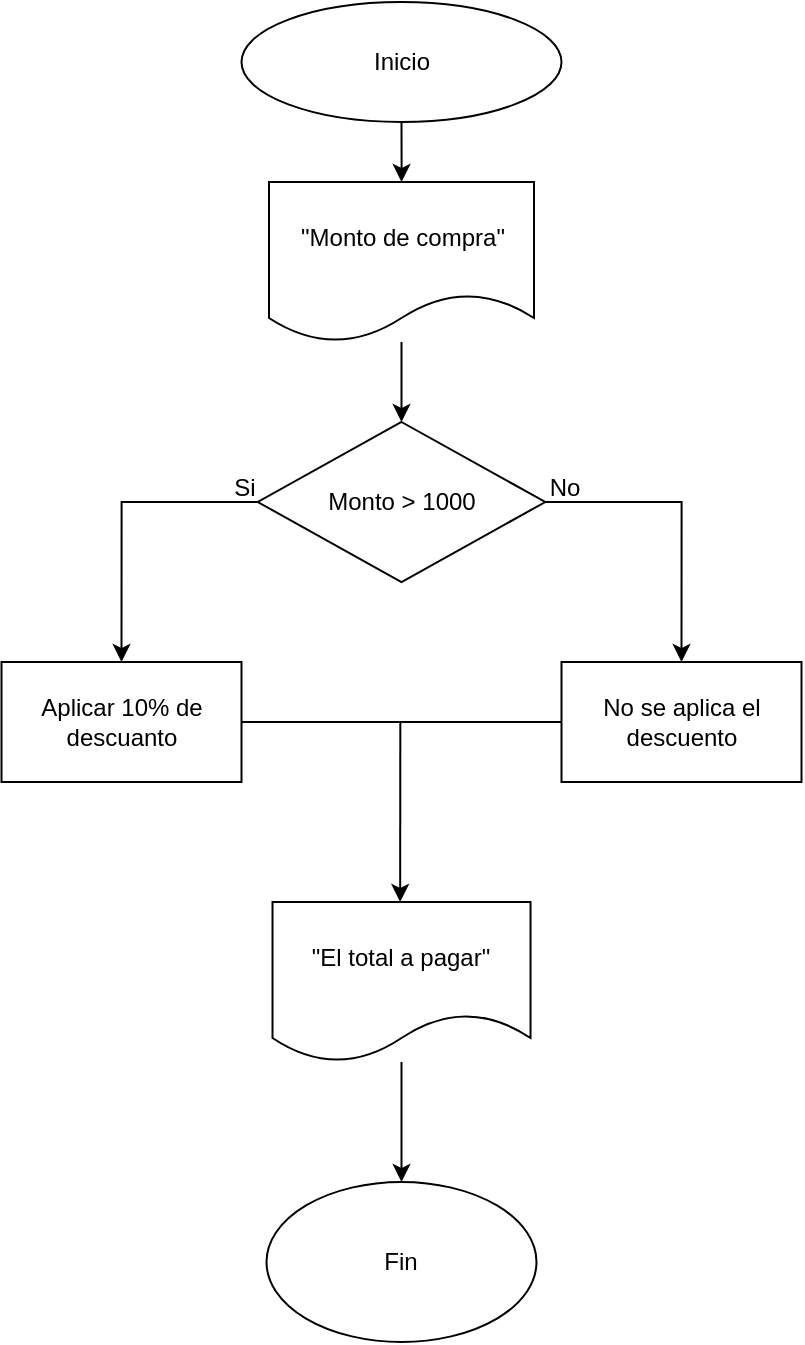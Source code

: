 <mxfile version="26.0.13">
  <diagram name="Página-1" id="kt-jXuJPiAMiyOJnumTS">
    <mxGraphModel dx="1341" dy="759" grid="1" gridSize="10" guides="1" tooltips="1" connect="1" arrows="1" fold="1" page="1" pageScale="1" pageWidth="1654" pageHeight="2336" math="0" shadow="0">
      <root>
        <mxCell id="0" />
        <mxCell id="1" parent="0" />
        <mxCell id="MLMGz1Fp6XSrk4uzT6Uj-4" style="edgeStyle=orthogonalEdgeStyle;rounded=0;orthogonalLoop=1;jettySize=auto;html=1;" edge="1" parent="1" source="MLMGz1Fp6XSrk4uzT6Uj-1" target="MLMGz1Fp6XSrk4uzT6Uj-2">
          <mxGeometry relative="1" as="geometry" />
        </mxCell>
        <mxCell id="MLMGz1Fp6XSrk4uzT6Uj-1" value="Inicio" style="ellipse;whiteSpace=wrap;html=1;" vertex="1" parent="1">
          <mxGeometry x="438.75" y="30" width="160" height="60" as="geometry" />
        </mxCell>
        <mxCell id="MLMGz1Fp6XSrk4uzT6Uj-5" style="edgeStyle=orthogonalEdgeStyle;rounded=0;orthogonalLoop=1;jettySize=auto;html=1;entryX=0.5;entryY=0;entryDx=0;entryDy=0;" edge="1" parent="1" source="MLMGz1Fp6XSrk4uzT6Uj-2" target="MLMGz1Fp6XSrk4uzT6Uj-3">
          <mxGeometry relative="1" as="geometry" />
        </mxCell>
        <mxCell id="MLMGz1Fp6XSrk4uzT6Uj-2" value="&quot;Monto de compra&quot;" style="shape=document;whiteSpace=wrap;html=1;boundedLbl=1;" vertex="1" parent="1">
          <mxGeometry x="452.5" y="120" width="132.5" height="80" as="geometry" />
        </mxCell>
        <mxCell id="MLMGz1Fp6XSrk4uzT6Uj-8" style="edgeStyle=orthogonalEdgeStyle;rounded=0;orthogonalLoop=1;jettySize=auto;html=1;entryX=0.5;entryY=0;entryDx=0;entryDy=0;" edge="1" parent="1" source="MLMGz1Fp6XSrk4uzT6Uj-3" target="MLMGz1Fp6XSrk4uzT6Uj-7">
          <mxGeometry relative="1" as="geometry" />
        </mxCell>
        <mxCell id="MLMGz1Fp6XSrk4uzT6Uj-9" style="edgeStyle=orthogonalEdgeStyle;rounded=0;orthogonalLoop=1;jettySize=auto;html=1;entryX=0.5;entryY=0;entryDx=0;entryDy=0;" edge="1" parent="1" source="MLMGz1Fp6XSrk4uzT6Uj-3" target="MLMGz1Fp6XSrk4uzT6Uj-6">
          <mxGeometry relative="1" as="geometry" />
        </mxCell>
        <mxCell id="MLMGz1Fp6XSrk4uzT6Uj-3" value="Monto &amp;gt; 1000" style="rhombus;whiteSpace=wrap;html=1;" vertex="1" parent="1">
          <mxGeometry x="446.88" y="240" width="143.75" height="80" as="geometry" />
        </mxCell>
        <mxCell id="MLMGz1Fp6XSrk4uzT6Uj-6" value="Aplicar 10% de descuanto" style="rounded=0;whiteSpace=wrap;html=1;" vertex="1" parent="1">
          <mxGeometry x="318.75" y="360" width="120" height="60" as="geometry" />
        </mxCell>
        <mxCell id="MLMGz1Fp6XSrk4uzT6Uj-7" value="No se aplica el descuento" style="rounded=0;whiteSpace=wrap;html=1;" vertex="1" parent="1">
          <mxGeometry x="598.75" y="360" width="120" height="60" as="geometry" />
        </mxCell>
        <mxCell id="MLMGz1Fp6XSrk4uzT6Uj-10" value="Si" style="text;html=1;align=center;verticalAlign=middle;resizable=0;points=[];autosize=1;strokeColor=none;fillColor=none;" vertex="1" parent="1">
          <mxGeometry x="425" y="258" width="30" height="30" as="geometry" />
        </mxCell>
        <mxCell id="MLMGz1Fp6XSrk4uzT6Uj-11" value="No" style="text;html=1;align=center;verticalAlign=middle;resizable=0;points=[];autosize=1;strokeColor=none;fillColor=none;" vertex="1" parent="1">
          <mxGeometry x="580" y="258" width="40" height="30" as="geometry" />
        </mxCell>
        <mxCell id="MLMGz1Fp6XSrk4uzT6Uj-12" value="" style="endArrow=none;html=1;rounded=0;entryX=1;entryY=0.5;entryDx=0;entryDy=0;exitX=0;exitY=0.5;exitDx=0;exitDy=0;" edge="1" parent="1" source="MLMGz1Fp6XSrk4uzT6Uj-7" target="MLMGz1Fp6XSrk4uzT6Uj-6">
          <mxGeometry width="50" height="50" relative="1" as="geometry">
            <mxPoint x="490" y="380" as="sourcePoint" />
            <mxPoint x="540" y="330" as="targetPoint" />
            <Array as="points">
              <mxPoint x="550" y="390" />
            </Array>
          </mxGeometry>
        </mxCell>
        <mxCell id="MLMGz1Fp6XSrk4uzT6Uj-13" value="" style="endArrow=classic;html=1;rounded=0;" edge="1" parent="1">
          <mxGeometry width="50" height="50" relative="1" as="geometry">
            <mxPoint x="518.16" y="390" as="sourcePoint" />
            <mxPoint x="518.08" y="480" as="targetPoint" />
          </mxGeometry>
        </mxCell>
        <mxCell id="MLMGz1Fp6XSrk4uzT6Uj-16" style="edgeStyle=orthogonalEdgeStyle;rounded=0;orthogonalLoop=1;jettySize=auto;html=1;entryX=0.5;entryY=0;entryDx=0;entryDy=0;" edge="1" parent="1" source="MLMGz1Fp6XSrk4uzT6Uj-14" target="MLMGz1Fp6XSrk4uzT6Uj-15">
          <mxGeometry relative="1" as="geometry" />
        </mxCell>
        <mxCell id="MLMGz1Fp6XSrk4uzT6Uj-14" value="&quot;El total a pagar&quot;" style="shape=document;whiteSpace=wrap;html=1;boundedLbl=1;" vertex="1" parent="1">
          <mxGeometry x="454.26" y="480" width="129" height="80" as="geometry" />
        </mxCell>
        <mxCell id="MLMGz1Fp6XSrk4uzT6Uj-15" value="Fin" style="ellipse;whiteSpace=wrap;html=1;" vertex="1" parent="1">
          <mxGeometry x="451.25" y="620" width="135" height="80" as="geometry" />
        </mxCell>
      </root>
    </mxGraphModel>
  </diagram>
</mxfile>
